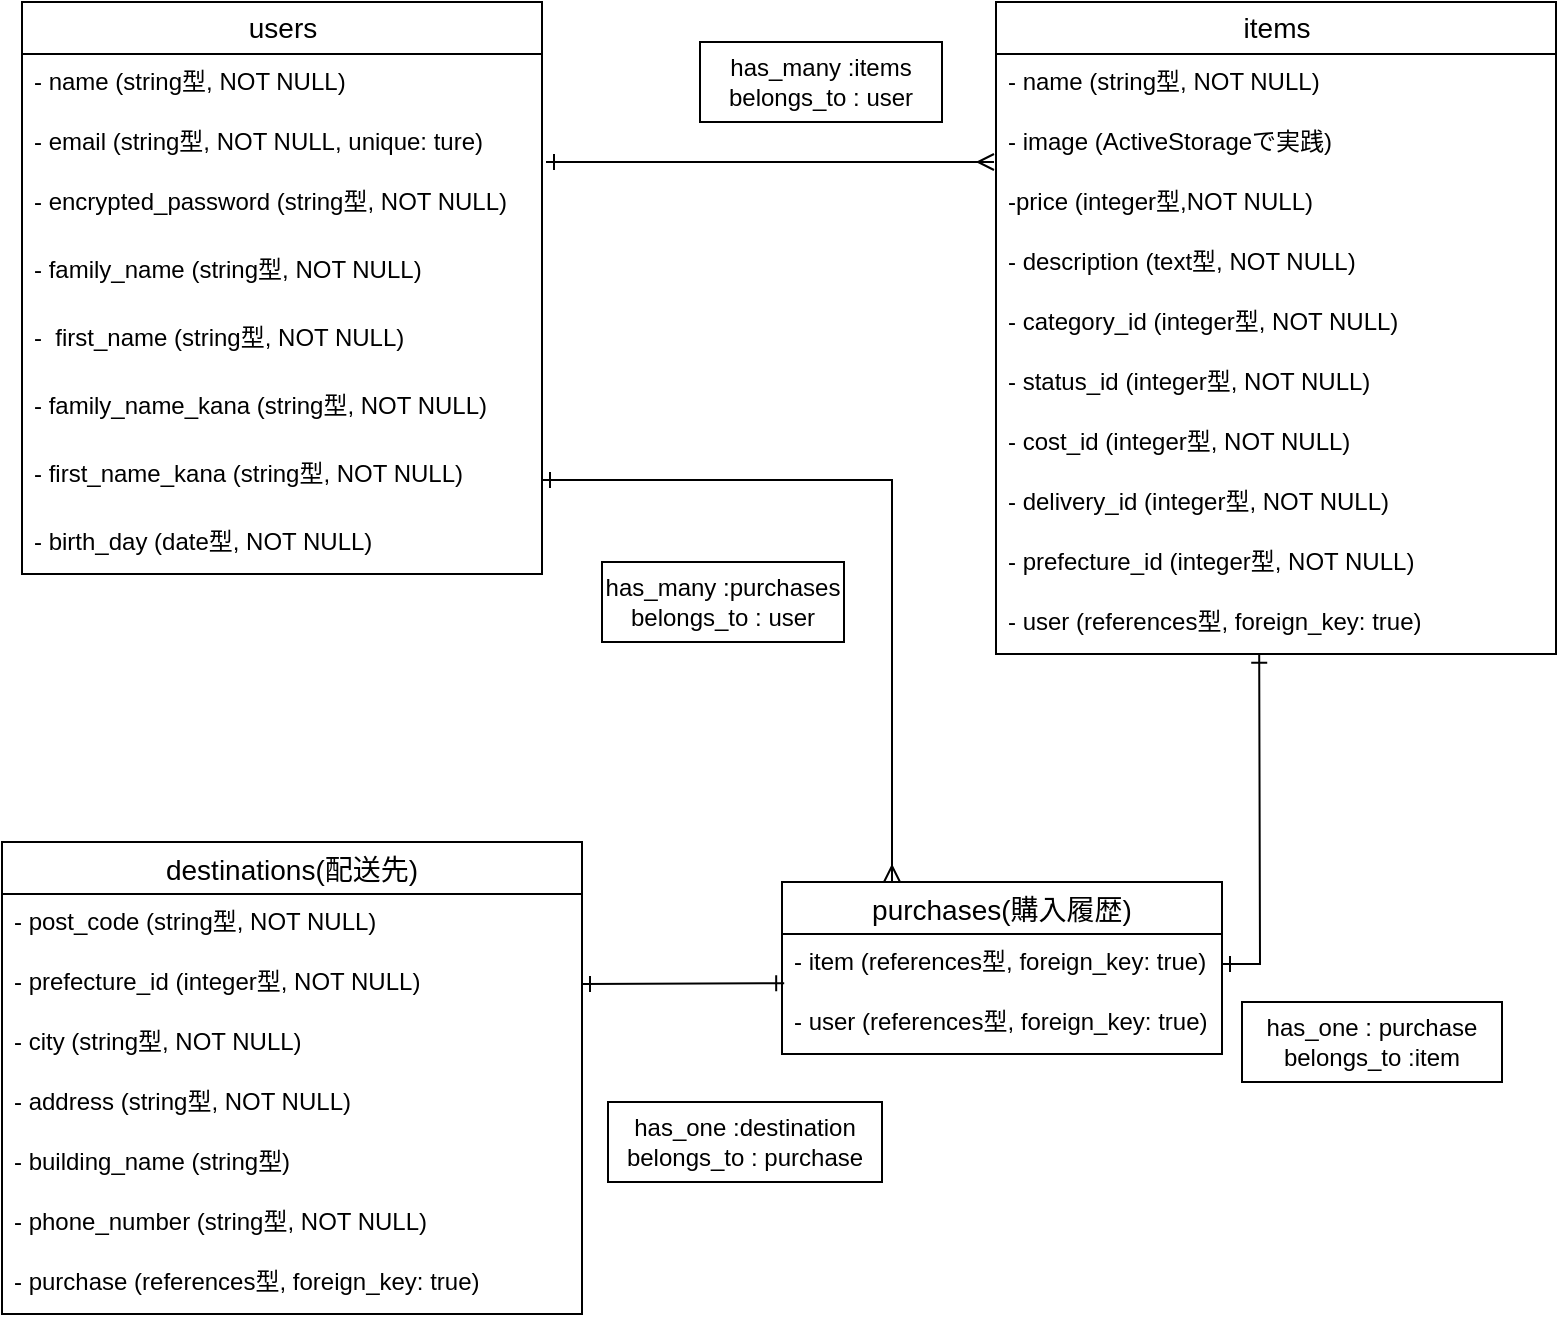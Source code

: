 <mxfile>
    <diagram id="uDUzmcIapuELb0U1mpRK" name="ページ1">
        <mxGraphModel dx="392" dy="743" grid="1" gridSize="10" guides="1" tooltips="1" connect="1" arrows="1" fold="1" page="1" pageScale="1" pageWidth="827" pageHeight="1169" math="0" shadow="0">
            <root>
                <mxCell id="0"/>
                <mxCell id="1" parent="0"/>
                <mxCell id="62" value="users" style="swimlane;fontStyle=0;childLayout=stackLayout;horizontal=1;startSize=26;horizontalStack=0;resizeParent=1;resizeParentMax=0;resizeLast=0;collapsible=1;marginBottom=0;align=center;fontSize=14;html=1;" parent="1" vertex="1">
                    <mxGeometry x="60" y="120" width="260" height="286" as="geometry"/>
                </mxCell>
                <mxCell id="63" value="- name (string型, NOT NULL)" style="text;strokeColor=none;fillColor=none;spacingLeft=4;spacingRight=4;overflow=hidden;rotatable=0;points=[[0,0.5],[1,0.5]];portConstraint=eastwest;fontSize=12;" parent="62" vertex="1">
                    <mxGeometry y="26" width="260" height="30" as="geometry"/>
                </mxCell>
                <mxCell id="64" value="- email (string型, NOT NULL, unique: ture)" style="text;strokeColor=none;fillColor=none;spacingLeft=4;spacingRight=4;overflow=hidden;rotatable=0;points=[[0,0.5],[1,0.5]];portConstraint=eastwest;fontSize=12;" parent="62" vertex="1">
                    <mxGeometry y="56" width="260" height="30" as="geometry"/>
                </mxCell>
                <mxCell id="65" value="- encrypted_password (string型, NOT NULL)" style="text;strokeColor=none;fillColor=none;spacingLeft=4;spacingRight=4;overflow=hidden;rotatable=0;points=[[0,0.5],[1,0.5]];portConstraint=eastwest;fontSize=12;" parent="62" vertex="1">
                    <mxGeometry y="86" width="260" height="34" as="geometry"/>
                </mxCell>
                <mxCell id="82" value="- family_name (string型, NOT NULL)" style="text;strokeColor=none;fillColor=none;spacingLeft=4;spacingRight=4;overflow=hidden;rotatable=0;points=[[0,0.5],[1,0.5]];portConstraint=eastwest;fontSize=12;" parent="62" vertex="1">
                    <mxGeometry y="120" width="260" height="34" as="geometry"/>
                </mxCell>
                <mxCell id="85" value="-  first_name (string型, NOT NULL)" style="text;strokeColor=none;fillColor=none;spacingLeft=4;spacingRight=4;overflow=hidden;rotatable=0;points=[[0,0.5],[1,0.5]];portConstraint=eastwest;fontSize=12;" parent="62" vertex="1">
                    <mxGeometry y="154" width="260" height="34" as="geometry"/>
                </mxCell>
                <mxCell id="83" value="- family_name_kana (string型, NOT NULL)" style="text;strokeColor=none;fillColor=none;spacingLeft=4;spacingRight=4;overflow=hidden;rotatable=0;points=[[0,0.5],[1,0.5]];portConstraint=eastwest;fontSize=12;" parent="62" vertex="1">
                    <mxGeometry y="188" width="260" height="34" as="geometry"/>
                </mxCell>
                <mxCell id="84" value="- first_name_kana (string型, NOT NULL)" style="text;strokeColor=none;fillColor=none;spacingLeft=4;spacingRight=4;overflow=hidden;rotatable=0;points=[[0,0.5],[1,0.5]];portConstraint=eastwest;fontSize=12;" parent="62" vertex="1">
                    <mxGeometry y="222" width="260" height="34" as="geometry"/>
                </mxCell>
                <mxCell id="86" value="- birth_day (date型, NOT NULL)" style="text;strokeColor=none;fillColor=none;spacingLeft=4;spacingRight=4;overflow=hidden;rotatable=0;points=[[0,0.5],[1,0.5]];portConstraint=eastwest;fontSize=12;" parent="62" vertex="1">
                    <mxGeometry y="256" width="260" height="30" as="geometry"/>
                </mxCell>
                <mxCell id="67" value="items" style="swimlane;fontStyle=0;childLayout=stackLayout;horizontal=1;startSize=26;horizontalStack=0;resizeParent=1;resizeParentMax=0;resizeLast=0;collapsible=1;marginBottom=0;align=center;fontSize=14;html=1;" parent="1" vertex="1">
                    <mxGeometry x="547" y="120" width="280" height="326" as="geometry"/>
                </mxCell>
                <mxCell id="68" value="- name (string型, NOT NULL)" style="text;strokeColor=none;fillColor=none;spacingLeft=4;spacingRight=4;overflow=hidden;rotatable=0;points=[[0,0.5],[1,0.5]];portConstraint=eastwest;fontSize=12;" parent="67" vertex="1">
                    <mxGeometry y="26" width="280" height="30" as="geometry"/>
                </mxCell>
                <mxCell id="69" value="- image (ActiveStorageで実践)" style="text;strokeColor=none;fillColor=none;spacingLeft=4;spacingRight=4;overflow=hidden;rotatable=0;points=[[0,0.5],[1,0.5]];portConstraint=eastwest;fontSize=12;" parent="67" vertex="1">
                    <mxGeometry y="56" width="280" height="30" as="geometry"/>
                </mxCell>
                <mxCell id="70" value="-price (integer型,NOT NULL)" style="text;strokeColor=none;fillColor=none;spacingLeft=4;spacingRight=4;overflow=hidden;rotatable=0;points=[[0,0.5],[1,0.5]];portConstraint=eastwest;fontSize=12;" parent="67" vertex="1">
                    <mxGeometry y="86" width="280" height="30" as="geometry"/>
                </mxCell>
                <mxCell id="78" value="- description (text型, NOT NULL)" style="text;strokeColor=none;fillColor=none;spacingLeft=4;spacingRight=4;overflow=hidden;rotatable=0;points=[[0,0.5],[1,0.5]];portConstraint=eastwest;fontSize=12;" parent="67" vertex="1">
                    <mxGeometry y="116" width="280" height="30" as="geometry"/>
                </mxCell>
                <mxCell id="96" value="- category_id (integer型, NOT NULL)" style="text;strokeColor=none;fillColor=none;spacingLeft=4;spacingRight=4;overflow=hidden;rotatable=0;points=[[0,0.5],[1,0.5]];portConstraint=eastwest;fontSize=12;" parent="67" vertex="1">
                    <mxGeometry y="146" width="280" height="30" as="geometry"/>
                </mxCell>
                <mxCell id="97" value="- status_id (integer型, NOT NULL)" style="text;strokeColor=none;fillColor=none;spacingLeft=4;spacingRight=4;overflow=hidden;rotatable=0;points=[[0,0.5],[1,0.5]];portConstraint=eastwest;fontSize=12;" parent="67" vertex="1">
                    <mxGeometry y="176" width="280" height="30" as="geometry"/>
                </mxCell>
                <mxCell id="98" value="- cost_id (integer型, NOT NULL)" style="text;strokeColor=none;fillColor=none;spacingLeft=4;spacingRight=4;overflow=hidden;rotatable=0;points=[[0,0.5],[1,0.5]];portConstraint=eastwest;fontSize=12;" parent="67" vertex="1">
                    <mxGeometry y="206" width="280" height="30" as="geometry"/>
                </mxCell>
                <mxCell id="79" value="- delivery_id (integer型, NOT NULL)" style="text;strokeColor=none;fillColor=none;spacingLeft=4;spacingRight=4;overflow=hidden;rotatable=0;points=[[0,0.5],[1,0.5]];portConstraint=eastwest;fontSize=12;" parent="67" vertex="1">
                    <mxGeometry y="236" width="280" height="30" as="geometry"/>
                </mxCell>
                <mxCell id="102" value="- prefecture_id (integer型, NOT NULL)" style="text;strokeColor=none;fillColor=none;spacingLeft=4;spacingRight=4;overflow=hidden;rotatable=0;points=[[0,0.5],[1,0.5]];portConstraint=eastwest;fontSize=12;" parent="67" vertex="1">
                    <mxGeometry y="266" width="280" height="30" as="geometry"/>
                </mxCell>
                <mxCell id="100" value="- user (references型, foreign_key: true)" style="text;strokeColor=none;fillColor=none;spacingLeft=4;spacingRight=4;overflow=hidden;rotatable=0;points=[[0,0.5],[1,0.5]];portConstraint=eastwest;fontSize=12;fontStyle=0" parent="67" vertex="1">
                    <mxGeometry y="296" width="280" height="30" as="geometry"/>
                </mxCell>
                <mxCell id="92" value="destinations(配送先)" style="swimlane;fontStyle=0;childLayout=stackLayout;horizontal=1;startSize=26;horizontalStack=0;resizeParent=1;resizeParentMax=0;resizeLast=0;collapsible=1;marginBottom=0;align=center;fontSize=14;" parent="1" vertex="1">
                    <mxGeometry x="50" y="540" width="290" height="236" as="geometry"/>
                </mxCell>
                <mxCell id="93" value="- post_code (string型, NOT NULL)" style="text;strokeColor=none;fillColor=none;spacingLeft=4;spacingRight=4;overflow=hidden;rotatable=0;points=[[0,0.5],[1,0.5]];portConstraint=eastwest;fontSize=12;" parent="92" vertex="1">
                    <mxGeometry y="26" width="290" height="30" as="geometry"/>
                </mxCell>
                <mxCell id="94" value="- prefecture_id (integer型, NOT NULL)" style="text;strokeColor=none;fillColor=none;spacingLeft=4;spacingRight=4;overflow=hidden;rotatable=0;points=[[0,0.5],[1,0.5]];portConstraint=eastwest;fontSize=12;" parent="92" vertex="1">
                    <mxGeometry y="56" width="290" height="30" as="geometry"/>
                </mxCell>
                <mxCell id="95" value="- city (string型, NOT NULL)" style="text;strokeColor=none;fillColor=none;spacingLeft=4;spacingRight=4;overflow=hidden;rotatable=0;points=[[0,0.5],[1,0.5]];portConstraint=eastwest;fontSize=12;" parent="92" vertex="1">
                    <mxGeometry y="86" width="290" height="30" as="geometry"/>
                </mxCell>
                <mxCell id="107" value="- address (string型, NOT NULL)" style="text;strokeColor=none;fillColor=none;spacingLeft=4;spacingRight=4;overflow=hidden;rotatable=0;points=[[0,0.5],[1,0.5]];portConstraint=eastwest;fontSize=12;" parent="92" vertex="1">
                    <mxGeometry y="116" width="290" height="30" as="geometry"/>
                </mxCell>
                <mxCell id="109" value="- building_name (string型)" style="text;strokeColor=none;fillColor=none;spacingLeft=4;spacingRight=4;overflow=hidden;rotatable=0;points=[[0,0.5],[1,0.5]];portConstraint=eastwest;fontSize=12;" parent="92" vertex="1">
                    <mxGeometry y="146" width="290" height="30" as="geometry"/>
                </mxCell>
                <mxCell id="108" value="- phone_number (string型, NOT NULL)" style="text;strokeColor=none;fillColor=none;spacingLeft=4;spacingRight=4;overflow=hidden;rotatable=0;points=[[0,0.5],[1,0.5]];portConstraint=eastwest;fontSize=12;" parent="92" vertex="1">
                    <mxGeometry y="176" width="290" height="30" as="geometry"/>
                </mxCell>
                <mxCell id="110" value="- purchase (references型, foreign_key: true)" style="text;strokeColor=none;fillColor=none;spacingLeft=4;spacingRight=4;overflow=hidden;rotatable=0;points=[[0,0.5],[1,0.5]];portConstraint=eastwest;fontSize=12;" parent="92" vertex="1">
                    <mxGeometry y="206" width="290" height="30" as="geometry"/>
                </mxCell>
                <mxCell id="113" value="" style="endArrow=ERone;html=1;rounded=0;entryX=1;entryY=0.5;entryDx=0;entryDy=0;endFill=0;startArrow=ERone;startFill=0;exitX=0.005;exitY=0.819;exitDx=0;exitDy=0;exitPerimeter=0;" parent="1" source="128" target="94" edge="1">
                    <mxGeometry relative="1" as="geometry">
                        <mxPoint x="320" y="360" as="sourcePoint"/>
                        <mxPoint x="480" y="360" as="targetPoint"/>
                    </mxGeometry>
                </mxCell>
                <mxCell id="114" value="" style="endArrow=ERmany;html=1;rounded=0;startArrow=ERone;startFill=0;endFill=0;" parent="1" edge="1">
                    <mxGeometry relative="1" as="geometry">
                        <mxPoint x="322" y="200" as="sourcePoint"/>
                        <mxPoint x="546" y="200" as="targetPoint"/>
                    </mxGeometry>
                </mxCell>
                <mxCell id="125" value="has_one :destination&lt;br&gt;belongs_to : purchase" style="whiteSpace=wrap;html=1;align=center;" parent="1" vertex="1">
                    <mxGeometry x="353" y="670" width="137" height="40" as="geometry"/>
                </mxCell>
                <mxCell id="126" value="has_many :items&lt;br&gt;belongs_to : user" style="whiteSpace=wrap;html=1;align=center;" parent="1" vertex="1">
                    <mxGeometry x="399" y="140" width="121" height="40" as="geometry"/>
                </mxCell>
                <mxCell id="127" value="purchases(購入履歴)" style="swimlane;fontStyle=0;childLayout=stackLayout;horizontal=1;startSize=26;horizontalStack=0;resizeParent=1;resizeParentMax=0;resizeLast=0;collapsible=1;marginBottom=0;align=center;fontSize=14;" parent="1" vertex="1">
                    <mxGeometry x="440" y="560" width="220" height="86" as="geometry"/>
                </mxCell>
                <mxCell id="128" value="- item (references型, foreign_key: true)&#10;" style="text;strokeColor=none;fillColor=none;spacingLeft=4;spacingRight=4;overflow=hidden;rotatable=0;points=[[0,0.5],[1,0.5]];portConstraint=eastwest;fontSize=12;" parent="127" vertex="1">
                    <mxGeometry y="26" width="220" height="30" as="geometry"/>
                </mxCell>
                <mxCell id="134" value="- user (references型, foreign_key: true)" style="text;strokeColor=none;fillColor=none;spacingLeft=4;spacingRight=4;overflow=hidden;rotatable=0;points=[[0,0.5],[1,0.5]];portConstraint=eastwest;fontSize=12;" parent="127" vertex="1">
                    <mxGeometry y="56" width="220" height="30" as="geometry"/>
                </mxCell>
                <mxCell id="135" value="" style="endArrow=ERmany;html=1;rounded=0;entryX=0.25;entryY=0;entryDx=0;entryDy=0;exitX=1;exitY=0.5;exitDx=0;exitDy=0;startArrow=ERone;startFill=0;endFill=0;" parent="1" source="84" target="127" edge="1">
                    <mxGeometry relative="1" as="geometry">
                        <mxPoint x="310" y="510" as="sourcePoint"/>
                        <mxPoint x="470" y="510" as="targetPoint"/>
                        <Array as="points">
                            <mxPoint x="495" y="359"/>
                        </Array>
                    </mxGeometry>
                </mxCell>
                <mxCell id="139" value="" style="endArrow=ERone;html=1;rounded=0;entryX=1;entryY=0.5;entryDx=0;entryDy=0;endFill=0;startArrow=ERone;startFill=0;exitX=0.47;exitY=1.011;exitDx=0;exitDy=0;exitPerimeter=0;" parent="1" source="100" target="128" edge="1">
                    <mxGeometry relative="1" as="geometry">
                        <mxPoint x="679.44" y="476.06" as="sourcePoint"/>
                        <mxPoint x="470" y="510" as="targetPoint"/>
                        <Array as="points">
                            <mxPoint x="679" y="601"/>
                        </Array>
                    </mxGeometry>
                </mxCell>
                <mxCell id="140" value="has_one : purchase&lt;br&gt;belongs_to :item" style="whiteSpace=wrap;html=1;align=center;" parent="1" vertex="1">
                    <mxGeometry x="670" y="620" width="130" height="40" as="geometry"/>
                </mxCell>
                <mxCell id="141" value="has_many :purchases&lt;br&gt;belongs_to : user" style="whiteSpace=wrap;html=1;align=center;" parent="1" vertex="1">
                    <mxGeometry x="350" y="400" width="121" height="40" as="geometry"/>
                </mxCell>
            </root>
        </mxGraphModel>
    </diagram>
</mxfile>
